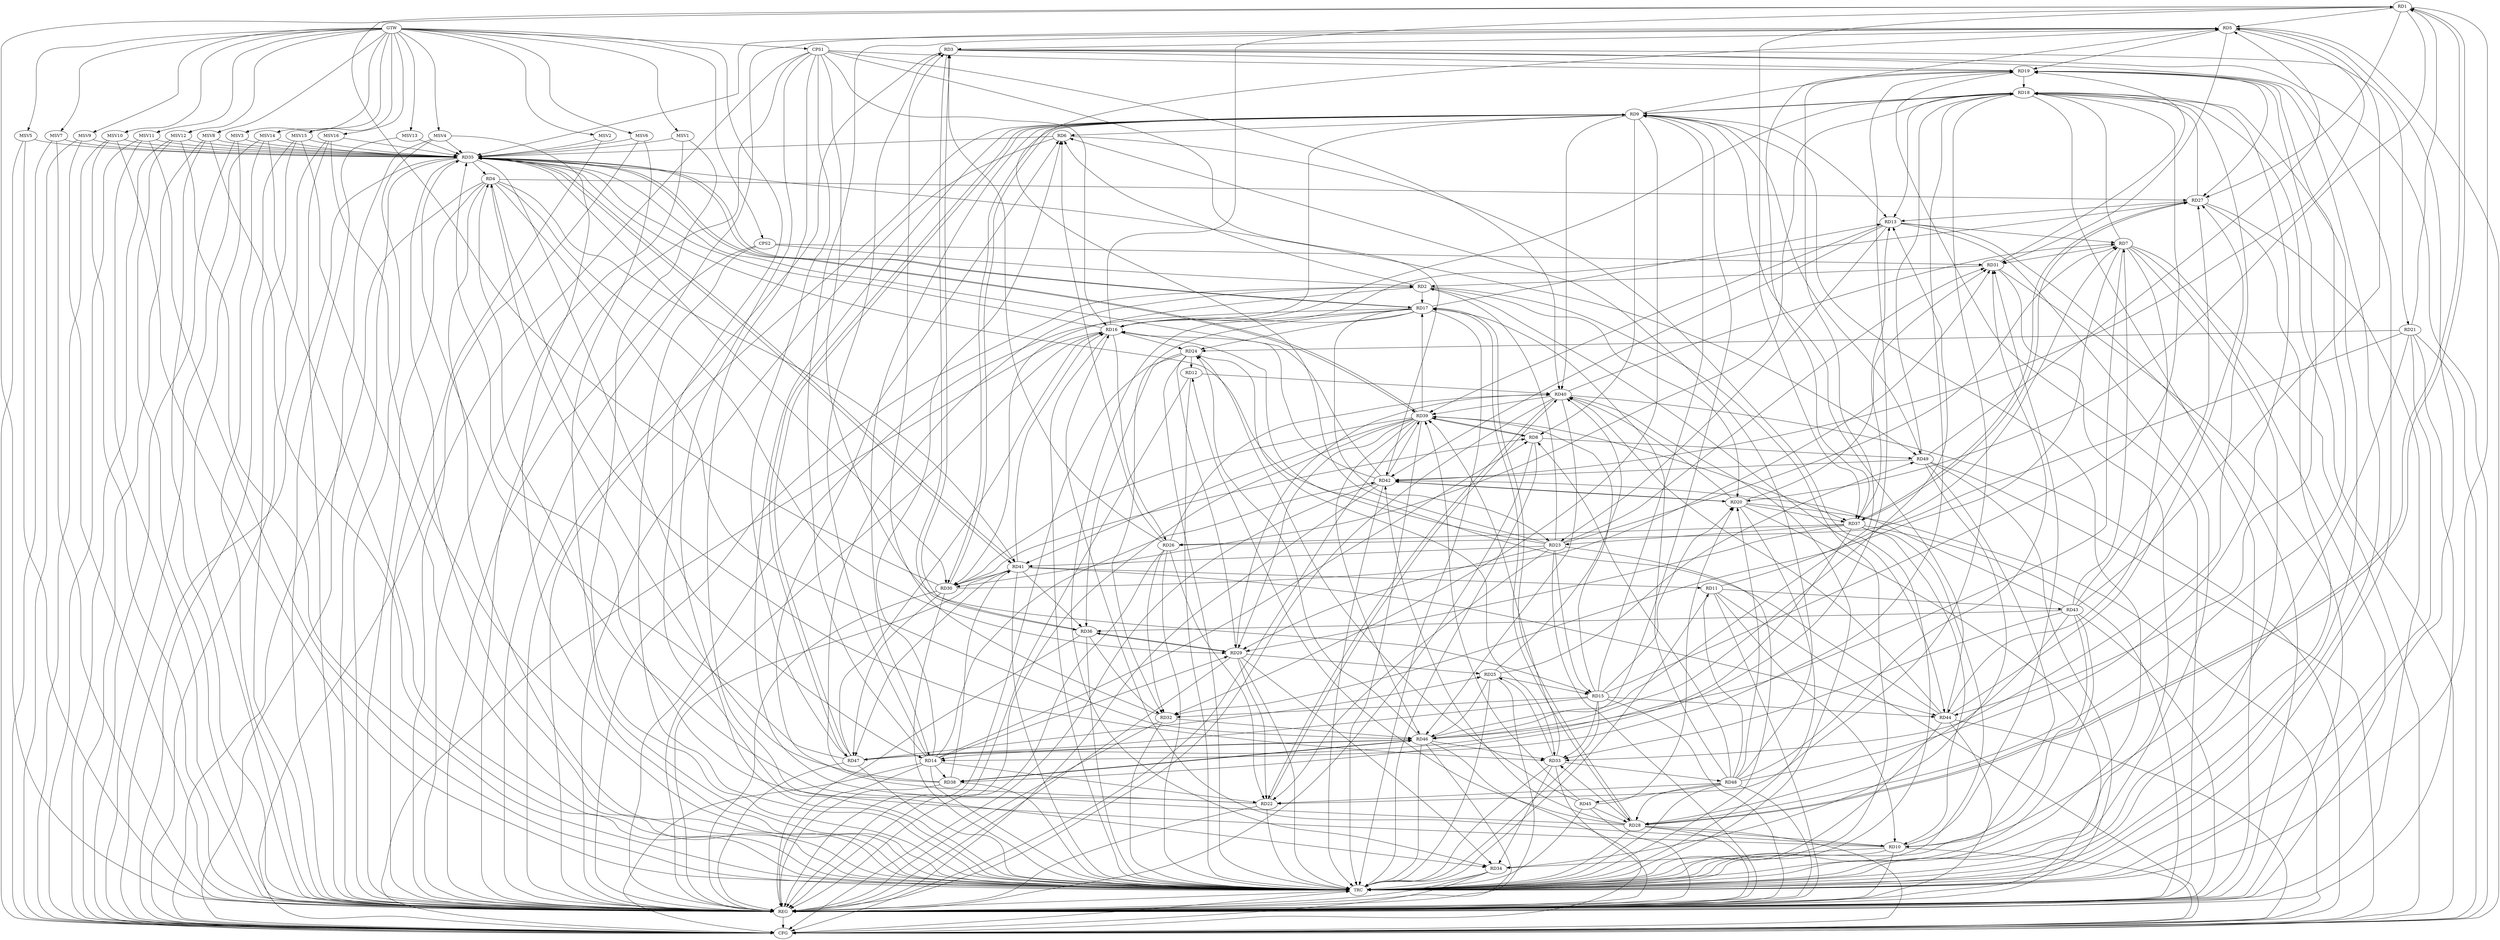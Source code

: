 strict digraph G {
  RD1 [ label="RD1" ];
  RD2 [ label="RD2" ];
  RD3 [ label="RD3" ];
  RD4 [ label="RD4" ];
  RD5 [ label="RD5" ];
  RD6 [ label="RD6" ];
  RD7 [ label="RD7" ];
  RD8 [ label="RD8" ];
  RD9 [ label="RD9" ];
  RD10 [ label="RD10" ];
  RD11 [ label="RD11" ];
  RD12 [ label="RD12" ];
  RD13 [ label="RD13" ];
  RD14 [ label="RD14" ];
  RD15 [ label="RD15" ];
  RD16 [ label="RD16" ];
  RD17 [ label="RD17" ];
  RD18 [ label="RD18" ];
  RD19 [ label="RD19" ];
  RD20 [ label="RD20" ];
  RD21 [ label="RD21" ];
  RD22 [ label="RD22" ];
  RD23 [ label="RD23" ];
  RD24 [ label="RD24" ];
  RD25 [ label="RD25" ];
  RD26 [ label="RD26" ];
  RD27 [ label="RD27" ];
  RD28 [ label="RD28" ];
  RD29 [ label="RD29" ];
  RD30 [ label="RD30" ];
  RD31 [ label="RD31" ];
  RD32 [ label="RD32" ];
  RD33 [ label="RD33" ];
  RD34 [ label="RD34" ];
  RD35 [ label="RD35" ];
  RD36 [ label="RD36" ];
  RD37 [ label="RD37" ];
  RD38 [ label="RD38" ];
  RD39 [ label="RD39" ];
  RD40 [ label="RD40" ];
  RD41 [ label="RD41" ];
  RD42 [ label="RD42" ];
  RD43 [ label="RD43" ];
  RD44 [ label="RD44" ];
  RD45 [ label="RD45" ];
  RD46 [ label="RD46" ];
  RD47 [ label="RD47" ];
  RD48 [ label="RD48" ];
  RD49 [ label="RD49" ];
  CPS1 [ label="CPS1" ];
  CPS2 [ label="CPS2" ];
  GTW [ label="GTW" ];
  REG [ label="REG" ];
  CFG [ label="CFG" ];
  TRC [ label="TRC" ];
  MSV1 [ label="MSV1" ];
  MSV2 [ label="MSV2" ];
  MSV3 [ label="MSV3" ];
  MSV4 [ label="MSV4" ];
  MSV5 [ label="MSV5" ];
  MSV6 [ label="MSV6" ];
  MSV7 [ label="MSV7" ];
  MSV8 [ label="MSV8" ];
  MSV9 [ label="MSV9" ];
  MSV10 [ label="MSV10" ];
  MSV11 [ label="MSV11" ];
  MSV12 [ label="MSV12" ];
  MSV13 [ label="MSV13" ];
  MSV14 [ label="MSV14" ];
  MSV15 [ label="MSV15" ];
  MSV16 [ label="MSV16" ];
  RD1 -> RD5;
  RD16 -> RD1;
  RD1 -> RD20;
  RD21 -> RD1;
  RD1 -> RD27;
  RD1 -> RD28;
  RD28 -> RD1;
  RD30 -> RD1;
  RD1 -> RD37;
  RD2 -> RD6;
  RD2 -> RD17;
  RD2 -> RD20;
  RD23 -> RD2;
  RD2 -> RD30;
  RD31 -> RD2;
  RD38 -> RD2;
  RD2 -> RD44;
  RD5 -> RD3;
  RD14 -> RD3;
  RD3 -> RD19;
  RD3 -> RD21;
  RD26 -> RD3;
  RD32 -> RD3;
  RD3 -> RD36;
  RD36 -> RD3;
  RD4 -> RD27;
  RD28 -> RD4;
  RD4 -> RD29;
  RD4 -> RD33;
  RD35 -> RD4;
  RD38 -> RD4;
  RD4 -> RD41;
  RD4 -> RD46;
  RD9 -> RD5;
  RD14 -> RD5;
  RD5 -> RD19;
  RD23 -> RD5;
  RD5 -> RD31;
  RD5 -> RD35;
  RD5 -> RD42;
  RD43 -> RD5;
  RD49 -> RD5;
  RD9 -> RD6;
  RD14 -> RD6;
  RD22 -> RD6;
  RD26 -> RD6;
  RD6 -> RD35;
  RD48 -> RD6;
  RD11 -> RD7;
  RD13 -> RD7;
  RD7 -> RD18;
  RD23 -> RD7;
  RD7 -> RD31;
  RD7 -> RD32;
  RD40 -> RD7;
  RD43 -> RD7;
  RD7 -> RD44;
  RD7 -> RD46;
  RD9 -> RD8;
  RD14 -> RD8;
  RD30 -> RD8;
  RD8 -> RD39;
  RD39 -> RD8;
  RD48 -> RD8;
  RD8 -> RD49;
  RD9 -> RD13;
  RD9 -> RD14;
  RD15 -> RD9;
  RD16 -> RD9;
  RD9 -> RD18;
  RD18 -> RD9;
  RD22 -> RD9;
  RD9 -> RD30;
  RD30 -> RD9;
  RD9 -> RD32;
  RD9 -> RD40;
  RD44 -> RD9;
  RD46 -> RD9;
  RD9 -> RD47;
  RD47 -> RD9;
  RD9 -> RD49;
  RD11 -> RD10;
  RD10 -> RD16;
  RD21 -> RD10;
  RD28 -> RD10;
  RD10 -> RD31;
  RD10 -> RD34;
  RD10 -> RD35;
  RD37 -> RD10;
  RD43 -> RD10;
  RD41 -> RD11;
  RD11 -> RD43;
  RD48 -> RD11;
  RD24 -> RD12;
  RD28 -> RD12;
  RD12 -> RD40;
  RD17 -> RD13;
  RD18 -> RD13;
  RD13 -> RD23;
  RD27 -> RD13;
  RD37 -> RD13;
  RD13 -> RD39;
  RD13 -> RD42;
  RD46 -> RD13;
  RD18 -> RD14;
  RD14 -> RD22;
  RD14 -> RD29;
  RD35 -> RD14;
  RD14 -> RD38;
  RD14 -> RD42;
  RD46 -> RD14;
  RD15 -> RD18;
  RD15 -> RD20;
  RD23 -> RD15;
  RD25 -> RD15;
  RD15 -> RD32;
  RD15 -> RD33;
  RD15 -> RD39;
  RD15 -> RD44;
  RD15 -> RD47;
  RD17 -> RD16;
  RD16 -> RD18;
  RD16 -> RD24;
  RD16 -> RD26;
  RD16 -> RD27;
  RD16 -> RD35;
  RD41 -> RD16;
  RD42 -> RD16;
  RD44 -> RD16;
  RD47 -> RD16;
  RD17 -> RD23;
  RD17 -> RD24;
  RD17 -> RD28;
  RD28 -> RD17;
  RD17 -> RD32;
  RD17 -> RD34;
  RD17 -> RD35;
  RD35 -> RD17;
  RD39 -> RD17;
  RD48 -> RD17;
  RD19 -> RD18;
  RD18 -> RD22;
  RD27 -> RD18;
  RD18 -> RD30;
  RD18 -> RD33;
  RD48 -> RD18;
  RD49 -> RD18;
  RD19 -> RD27;
  RD28 -> RD19;
  RD31 -> RD19;
  RD19 -> RD37;
  RD19 -> RD44;
  RD19 -> RD46;
  RD47 -> RD19;
  RD20 -> RD31;
  RD20 -> RD37;
  RD20 -> RD40;
  RD20 -> RD42;
  RD42 -> RD20;
  RD45 -> RD20;
  RD48 -> RD20;
  RD21 -> RD24;
  RD21 -> RD26;
  RD23 -> RD22;
  RD26 -> RD22;
  RD29 -> RD22;
  RD22 -> RD40;
  RD40 -> RD22;
  RD48 -> RD22;
  RD23 -> RD29;
  RD23 -> RD31;
  RD23 -> RD35;
  RD37 -> RD23;
  RD23 -> RD41;
  RD24 -> RD29;
  RD24 -> RD33;
  RD24 -> RD36;
  RD45 -> RD24;
  RD46 -> RD24;
  RD29 -> RD25;
  RD33 -> RD25;
  RD25 -> RD40;
  RD25 -> RD46;
  RD47 -> RD25;
  RD25 -> RD49;
  RD26 -> RD32;
  RD37 -> RD26;
  RD26 -> RD40;
  RD27 -> RD37;
  RD37 -> RD27;
  RD43 -> RD27;
  RD44 -> RD27;
  RD28 -> RD33;
  RD28 -> RD42;
  RD43 -> RD28;
  RD45 -> RD28;
  RD48 -> RD28;
  RD29 -> RD34;
  RD29 -> RD36;
  RD36 -> RD29;
  RD37 -> RD29;
  RD39 -> RD29;
  RD29 -> RD40;
  RD30 -> RD31;
  RD35 -> RD30;
  RD39 -> RD30;
  RD41 -> RD30;
  RD30 -> RD47;
  RD48 -> RD31;
  RD36 -> RD32;
  RD32 -> RD46;
  RD33 -> RD34;
  RD33 -> RD39;
  RD43 -> RD33;
  RD46 -> RD33;
  RD33 -> RD48;
  RD49 -> RD34;
  RD35 -> RD39;
  RD39 -> RD35;
  RD35 -> RD41;
  RD41 -> RD35;
  RD42 -> RD35;
  RD47 -> RD35;
  RD35 -> RD49;
  RD41 -> RD36;
  RD43 -> RD36;
  RD37 -> RD38;
  RD39 -> RD37;
  RD38 -> RD41;
  RD38 -> RD46;
  RD46 -> RD38;
  RD40 -> RD39;
  RD39 -> RD41;
  RD42 -> RD39;
  RD45 -> RD39;
  RD39 -> RD46;
  RD44 -> RD40;
  RD40 -> RD46;
  RD41 -> RD44;
  RD41 -> RD47;
  RD43 -> RD42;
  RD49 -> RD42;
  RD48 -> RD45;
  RD46 -> RD47;
  CPS1 -> RD34;
  CPS1 -> RD16;
  CPS1 -> RD47;
  CPS1 -> RD42;
  CPS1 -> RD15;
  CPS1 -> RD40;
  CPS1 -> RD19;
  CPS2 -> RD31;
  CPS2 -> RD2;
  GTW -> CPS1;
  GTW -> CPS2;
  RD1 -> REG;
  RD2 -> REG;
  RD3 -> REG;
  RD4 -> REG;
  RD5 -> REG;
  RD6 -> REG;
  RD7 -> REG;
  RD8 -> REG;
  RD9 -> REG;
  RD10 -> REG;
  RD11 -> REG;
  RD12 -> REG;
  RD13 -> REG;
  RD14 -> REG;
  RD15 -> REG;
  RD16 -> REG;
  RD17 -> REG;
  RD18 -> REG;
  RD19 -> REG;
  RD20 -> REG;
  RD21 -> REG;
  RD22 -> REG;
  RD23 -> REG;
  RD24 -> REG;
  RD25 -> REG;
  RD26 -> REG;
  RD27 -> REG;
  RD28 -> REG;
  RD29 -> REG;
  RD30 -> REG;
  RD31 -> REG;
  RD32 -> REG;
  RD33 -> REG;
  RD34 -> REG;
  RD35 -> REG;
  RD36 -> REG;
  RD37 -> REG;
  RD38 -> REG;
  RD39 -> REG;
  RD40 -> REG;
  RD41 -> REG;
  RD42 -> REG;
  RD43 -> REG;
  RD44 -> REG;
  RD45 -> REG;
  RD46 -> REG;
  RD47 -> REG;
  RD48 -> REG;
  RD49 -> REG;
  CPS1 -> REG;
  CPS2 -> REG;
  RD40 -> CFG;
  RD21 -> CFG;
  RD18 -> CFG;
  RD34 -> CFG;
  RD46 -> CFG;
  RD28 -> CFG;
  RD44 -> CFG;
  RD39 -> CFG;
  RD10 -> CFG;
  RD16 -> CFG;
  RD35 -> CFG;
  CPS1 -> CFG;
  RD14 -> CFG;
  RD5 -> CFG;
  RD11 -> CFG;
  RD20 -> CFG;
  RD7 -> CFG;
  RD42 -> CFG;
  RD49 -> CFG;
  RD3 -> CFG;
  RD4 -> CFG;
  REG -> CFG;
  RD1 -> TRC;
  RD2 -> TRC;
  RD3 -> TRC;
  RD4 -> TRC;
  RD5 -> TRC;
  RD6 -> TRC;
  RD7 -> TRC;
  RD8 -> TRC;
  RD9 -> TRC;
  RD10 -> TRC;
  RD11 -> TRC;
  RD12 -> TRC;
  RD13 -> TRC;
  RD14 -> TRC;
  RD15 -> TRC;
  RD16 -> TRC;
  RD17 -> TRC;
  RD18 -> TRC;
  RD19 -> TRC;
  RD20 -> TRC;
  RD21 -> TRC;
  RD22 -> TRC;
  RD23 -> TRC;
  RD24 -> TRC;
  RD25 -> TRC;
  RD26 -> TRC;
  RD27 -> TRC;
  RD28 -> TRC;
  RD29 -> TRC;
  RD30 -> TRC;
  RD31 -> TRC;
  RD32 -> TRC;
  RD33 -> TRC;
  RD34 -> TRC;
  RD35 -> TRC;
  RD36 -> TRC;
  RD37 -> TRC;
  RD38 -> TRC;
  RD39 -> TRC;
  RD40 -> TRC;
  RD41 -> TRC;
  RD42 -> TRC;
  RD43 -> TRC;
  RD44 -> TRC;
  RD45 -> TRC;
  RD46 -> TRC;
  RD47 -> TRC;
  RD48 -> TRC;
  RD49 -> TRC;
  CPS1 -> TRC;
  CPS2 -> TRC;
  GTW -> TRC;
  CFG -> TRC;
  TRC -> REG;
  MSV1 -> RD35;
  MSV2 -> RD35;
  MSV3 -> RD35;
  MSV4 -> RD35;
  MSV5 -> RD35;
  MSV6 -> RD35;
  MSV7 -> RD35;
  MSV8 -> RD35;
  GTW -> MSV1;
  MSV1 -> REG;
  MSV1 -> TRC;
  GTW -> MSV2;
  MSV2 -> REG;
  GTW -> MSV3;
  MSV3 -> REG;
  MSV3 -> CFG;
  GTW -> MSV4;
  MSV4 -> REG;
  MSV4 -> TRC;
  MSV4 -> CFG;
  GTW -> MSV5;
  MSV5 -> REG;
  MSV5 -> CFG;
  GTW -> MSV6;
  MSV6 -> REG;
  MSV6 -> TRC;
  GTW -> MSV7;
  MSV7 -> REG;
  MSV7 -> CFG;
  GTW -> MSV8;
  MSV8 -> REG;
  MSV8 -> TRC;
  MSV8 -> CFG;
  MSV9 -> RD35;
  MSV10 -> RD35;
  GTW -> MSV9;
  MSV9 -> REG;
  MSV9 -> CFG;
  GTW -> MSV10;
  MSV10 -> REG;
  MSV10 -> TRC;
  MSV10 -> CFG;
  MSV11 -> RD35;
  MSV12 -> RD35;
  MSV13 -> RD35;
  GTW -> MSV11;
  MSV11 -> REG;
  MSV11 -> TRC;
  MSV11 -> CFG;
  GTW -> MSV12;
  MSV12 -> REG;
  MSV12 -> TRC;
  MSV12 -> CFG;
  GTW -> MSV13;
  MSV13 -> REG;
  MSV14 -> RD35;
  GTW -> MSV14;
  MSV14 -> REG;
  MSV14 -> TRC;
  MSV14 -> CFG;
  MSV15 -> RD35;
  GTW -> MSV15;
  MSV15 -> REG;
  MSV15 -> TRC;
  MSV15 -> CFG;
  MSV16 -> RD35;
  GTW -> MSV16;
  MSV16 -> REG;
  MSV16 -> TRC;
  MSV16 -> CFG;
}
